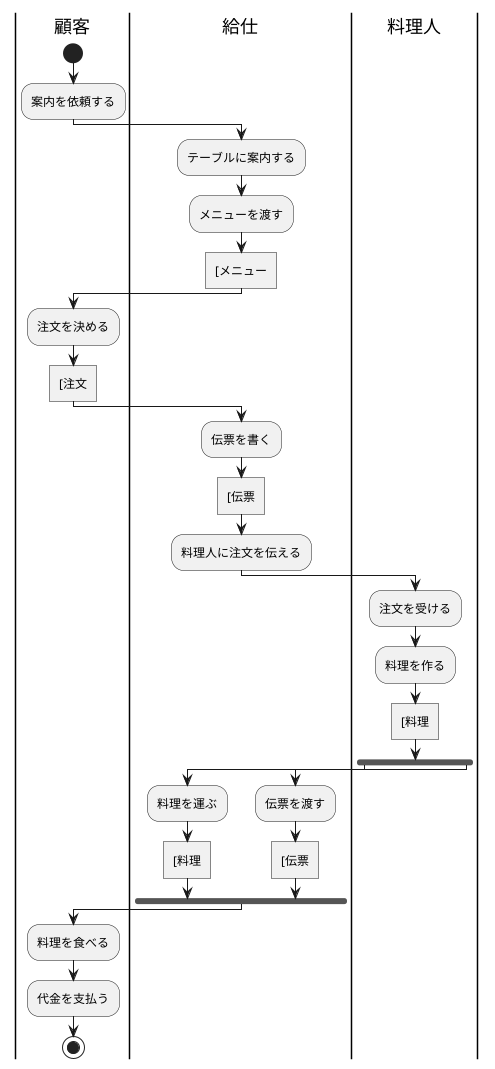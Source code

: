 @startuml 7-3
|顧客|
start
:案内を依頼する;
|給仕|
:テーブルに案内する;
:メニューを渡す;
:[メニュー]
|顧客|
:注文を決める;
:[注文]
|給仕|
:伝票を書く;
:[伝票]
:料理人に注文を伝える;
|料理人|
:注文を受ける;
:料理を作る;
:[料理]
fork
|給仕|
:料理を運ぶ;
:[料理]
fork again
:伝票を渡す;
:[伝票]
end fork
|顧客|
:料理を食べる;
:代金を支払う;
stop
@enduml